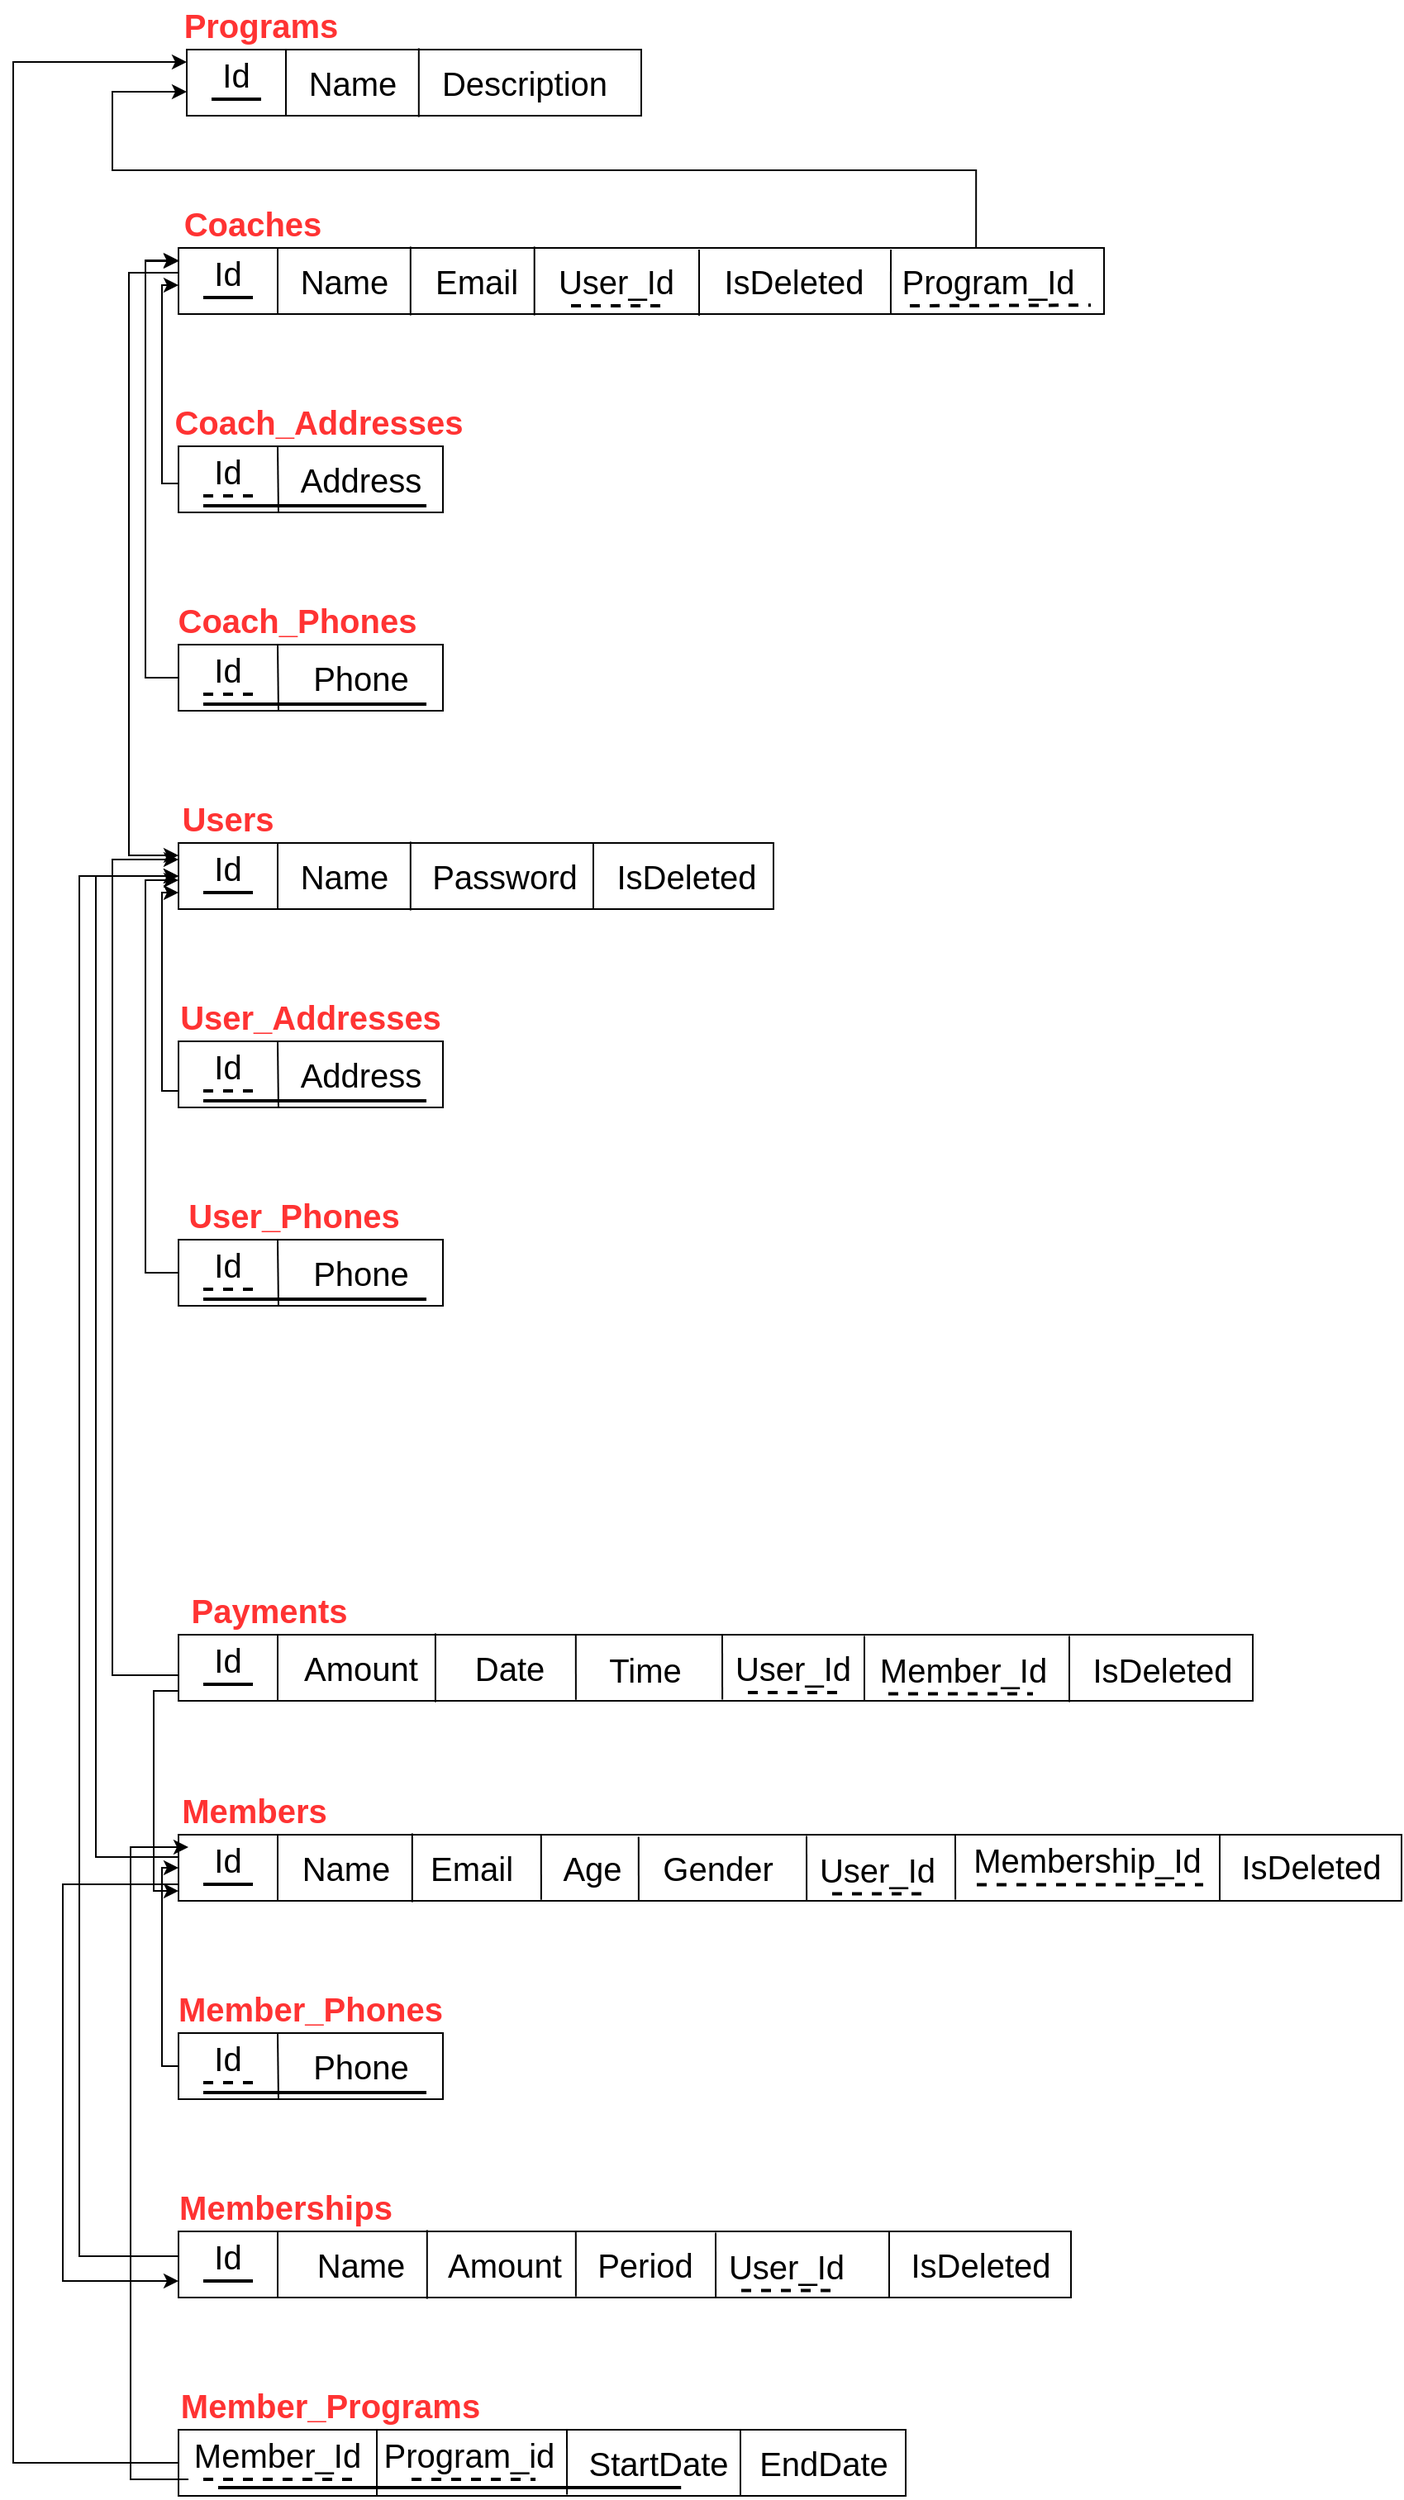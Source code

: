 <mxfile version="22.1.16" type="device">
  <diagram name="Page-1" id="lSBjROqu6L5SjsOyrCQn">
    <mxGraphModel dx="1488" dy="1706" grid="1" gridSize="10" guides="1" tooltips="1" connect="1" arrows="1" fold="1" page="1" pageScale="1" pageWidth="850" pageHeight="1100" math="0" shadow="0">
      <root>
        <mxCell id="0" />
        <mxCell id="1" parent="0" />
        <mxCell id="eeJpTPLFoyLCRNKp8jV9-1" value="" style="rounded=0;whiteSpace=wrap;html=1;" parent="1" vertex="1">
          <mxGeometry x="120" y="120" width="560" height="40" as="geometry" />
        </mxCell>
        <mxCell id="eeJpTPLFoyLCRNKp8jV9-2" value="&lt;font color=&quot;#ff3333&quot; style=&quot;font-size: 20px;&quot;&gt;&lt;b&gt;Coaches&lt;/b&gt;&lt;/font&gt;" style="text;html=1;strokeColor=none;fillColor=none;align=center;verticalAlign=middle;whiteSpace=wrap;rounded=0;" parent="1" vertex="1">
          <mxGeometry x="120" y="90" width="90" height="30" as="geometry" />
        </mxCell>
        <mxCell id="eeJpTPLFoyLCRNKp8jV9-8" value="" style="group" parent="1" vertex="1" connectable="0">
          <mxGeometry x="180" y="120" width="80" height="40" as="geometry" />
        </mxCell>
        <mxCell id="eeJpTPLFoyLCRNKp8jV9-6" value="&lt;font style=&quot;font-size: 20px;&quot;&gt;Name&lt;/font&gt;" style="text;html=1;align=center;verticalAlign=middle;resizable=0;points=[];autosize=1;strokeColor=none;fillColor=none;" parent="eeJpTPLFoyLCRNKp8jV9-8" vertex="1">
          <mxGeometry width="80" height="40" as="geometry" />
        </mxCell>
        <mxCell id="eeJpTPLFoyLCRNKp8jV9-7" value="" style="endArrow=none;html=1;rounded=0;entryX=1.005;entryY=-0.02;entryDx=0;entryDy=0;entryPerimeter=0;exitX=1.005;exitY=1.02;exitDx=0;exitDy=0;exitPerimeter=0;" parent="eeJpTPLFoyLCRNKp8jV9-8" source="eeJpTPLFoyLCRNKp8jV9-6" target="eeJpTPLFoyLCRNKp8jV9-6" edge="1">
          <mxGeometry width="50" height="50" relative="1" as="geometry">
            <mxPoint x="340" y="210" as="sourcePoint" />
            <mxPoint x="390" y="160" as="targetPoint" />
          </mxGeometry>
        </mxCell>
        <mxCell id="eeJpTPLFoyLCRNKp8jV9-9" value="" style="group" parent="1" vertex="1" connectable="0">
          <mxGeometry x="260" y="120" width="80" height="40" as="geometry" />
        </mxCell>
        <mxCell id="eeJpTPLFoyLCRNKp8jV9-10" value="&lt;font style=&quot;font-size: 20px;&quot;&gt;Email&lt;/font&gt;" style="text;html=1;align=center;verticalAlign=middle;resizable=0;points=[];autosize=1;strokeColor=none;fillColor=none;" parent="eeJpTPLFoyLCRNKp8jV9-9" vertex="1">
          <mxGeometry x="5" width="70" height="40" as="geometry" />
        </mxCell>
        <mxCell id="eeJpTPLFoyLCRNKp8jV9-11" value="" style="endArrow=none;html=1;rounded=0;entryX=1.005;entryY=-0.02;entryDx=0;entryDy=0;entryPerimeter=0;exitX=1.005;exitY=1.02;exitDx=0;exitDy=0;exitPerimeter=0;" parent="eeJpTPLFoyLCRNKp8jV9-9" source="eeJpTPLFoyLCRNKp8jV9-10" target="eeJpTPLFoyLCRNKp8jV9-10" edge="1">
          <mxGeometry width="50" height="50" relative="1" as="geometry">
            <mxPoint x="340" y="210" as="sourcePoint" />
            <mxPoint x="390" y="160" as="targetPoint" />
          </mxGeometry>
        </mxCell>
        <mxCell id="eeJpTPLFoyLCRNKp8jV9-12" value="" style="rounded=0;whiteSpace=wrap;html=1;" parent="1" vertex="1">
          <mxGeometry x="120" y="240" width="160" height="40" as="geometry" />
        </mxCell>
        <mxCell id="eeJpTPLFoyLCRNKp8jV9-13" value="&lt;font color=&quot;#ff3333&quot; style=&quot;font-size: 20px;&quot;&gt;&lt;b&gt;Coach_Addresses&lt;/b&gt;&lt;/font&gt;" style="text;html=1;strokeColor=none;fillColor=none;align=center;verticalAlign=middle;whiteSpace=wrap;rounded=0;" parent="1" vertex="1">
          <mxGeometry x="105" y="210" width="200" height="30" as="geometry" />
        </mxCell>
        <mxCell id="eeJpTPLFoyLCRNKp8jV9-14" value="&lt;font style=&quot;font-size: 20px;&quot;&gt;Id&lt;/font&gt;" style="text;html=1;strokeColor=none;fillColor=none;align=center;verticalAlign=middle;whiteSpace=wrap;rounded=0;" parent="1" vertex="1">
          <mxGeometry x="120" y="240" width="60" height="30" as="geometry" />
        </mxCell>
        <mxCell id="eeJpTPLFoyLCRNKp8jV9-16" value="" style="endArrow=none;html=1;rounded=0;entryX=1;entryY=0;entryDx=0;entryDy=0;exitX=0.378;exitY=1;exitDx=0;exitDy=0;exitPerimeter=0;" parent="1" source="eeJpTPLFoyLCRNKp8jV9-12" target="eeJpTPLFoyLCRNKp8jV9-14" edge="1">
          <mxGeometry width="50" height="50" relative="1" as="geometry">
            <mxPoint x="520" y="450" as="sourcePoint" />
            <mxPoint x="570" y="400" as="targetPoint" />
          </mxGeometry>
        </mxCell>
        <mxCell id="eeJpTPLFoyLCRNKp8jV9-18" value="&lt;font style=&quot;font-size: 20px;&quot;&gt;Address&lt;/font&gt;" style="text;html=1;align=center;verticalAlign=middle;resizable=0;points=[];autosize=1;strokeColor=none;fillColor=none;" parent="1" vertex="1">
          <mxGeometry x="180" y="240" width="100" height="40" as="geometry" />
        </mxCell>
        <mxCell id="eeJpTPLFoyLCRNKp8jV9-24" value="" style="endArrow=none;html=1;rounded=0;exitX=0.25;exitY=1;exitDx=0;exitDy=0;strokeWidth=2;" parent="1" edge="1">
          <mxGeometry width="50" height="50" relative="1" as="geometry">
            <mxPoint x="135" y="276" as="sourcePoint" />
            <mxPoint x="270" y="276" as="targetPoint" />
          </mxGeometry>
        </mxCell>
        <mxCell id="eeJpTPLFoyLCRNKp8jV9-26" value="" style="endArrow=none;html=1;rounded=0;dashed=1;exitX=0.25;exitY=1;exitDx=0;exitDy=0;strokeWidth=2;" parent="1" source="eeJpTPLFoyLCRNKp8jV9-14" edge="1">
          <mxGeometry width="50" height="50" relative="1" as="geometry">
            <mxPoint x="520" y="330" as="sourcePoint" />
            <mxPoint x="170" y="270" as="targetPoint" />
          </mxGeometry>
        </mxCell>
        <mxCell id="eeJpTPLFoyLCRNKp8jV9-28" value="" style="endArrow=classic;html=1;rounded=0;edgeStyle=orthogonalEdgeStyle;exitX=0;exitY=0.75;exitDx=0;exitDy=0;entryX=0;entryY=0.75;entryDx=0;entryDy=0;" parent="1" source="eeJpTPLFoyLCRNKp8jV9-14" target="eeJpTPLFoyLCRNKp8jV9-3" edge="1">
          <mxGeometry width="50" height="50" relative="1" as="geometry">
            <mxPoint x="520" y="330" as="sourcePoint" />
            <mxPoint x="100" y="140" as="targetPoint" />
            <Array as="points">
              <mxPoint x="110" y="263" />
              <mxPoint x="110" y="143" />
            </Array>
          </mxGeometry>
        </mxCell>
        <mxCell id="eeJpTPLFoyLCRNKp8jV9-29" value="" style="rounded=0;whiteSpace=wrap;html=1;" parent="1" vertex="1">
          <mxGeometry x="120" y="360" width="160" height="40" as="geometry" />
        </mxCell>
        <mxCell id="eeJpTPLFoyLCRNKp8jV9-30" value="&lt;font color=&quot;#ff3333&quot; style=&quot;font-size: 20px;&quot;&gt;&lt;b&gt;Coach_Phones&lt;/b&gt;&lt;/font&gt;" style="text;html=1;strokeColor=none;fillColor=none;align=center;verticalAlign=middle;whiteSpace=wrap;rounded=0;" parent="1" vertex="1">
          <mxGeometry x="92" y="330" width="200" height="30" as="geometry" />
        </mxCell>
        <mxCell id="eeJpTPLFoyLCRNKp8jV9-31" value="&lt;font style=&quot;font-size: 20px;&quot;&gt;Id&lt;/font&gt;" style="text;html=1;strokeColor=none;fillColor=none;align=center;verticalAlign=middle;whiteSpace=wrap;rounded=0;" parent="1" vertex="1">
          <mxGeometry x="120" y="360" width="60" height="30" as="geometry" />
        </mxCell>
        <mxCell id="eeJpTPLFoyLCRNKp8jV9-32" value="" style="endArrow=none;html=1;rounded=0;entryX=1;entryY=0;entryDx=0;entryDy=0;exitX=0.378;exitY=1;exitDx=0;exitDy=0;exitPerimeter=0;" parent="1" source="eeJpTPLFoyLCRNKp8jV9-29" target="eeJpTPLFoyLCRNKp8jV9-31" edge="1">
          <mxGeometry width="50" height="50" relative="1" as="geometry">
            <mxPoint x="520" y="570" as="sourcePoint" />
            <mxPoint x="570" y="520" as="targetPoint" />
          </mxGeometry>
        </mxCell>
        <mxCell id="eeJpTPLFoyLCRNKp8jV9-33" value="&lt;font style=&quot;font-size: 20px;&quot;&gt;Phone&lt;/font&gt;" style="text;html=1;align=center;verticalAlign=middle;resizable=0;points=[];autosize=1;strokeColor=none;fillColor=none;" parent="1" vertex="1">
          <mxGeometry x="190" y="360" width="80" height="40" as="geometry" />
        </mxCell>
        <mxCell id="eeJpTPLFoyLCRNKp8jV9-34" value="" style="endArrow=none;html=1;rounded=0;exitX=0.25;exitY=1;exitDx=0;exitDy=0;strokeWidth=2;" parent="1" edge="1">
          <mxGeometry width="50" height="50" relative="1" as="geometry">
            <mxPoint x="135" y="396" as="sourcePoint" />
            <mxPoint x="270" y="396" as="targetPoint" />
          </mxGeometry>
        </mxCell>
        <mxCell id="eeJpTPLFoyLCRNKp8jV9-35" value="" style="endArrow=none;html=1;rounded=0;dashed=1;exitX=0.25;exitY=1;exitDx=0;exitDy=0;strokeWidth=2;" parent="1" source="eeJpTPLFoyLCRNKp8jV9-31" edge="1">
          <mxGeometry width="50" height="50" relative="1" as="geometry">
            <mxPoint x="520" y="450" as="sourcePoint" />
            <mxPoint x="170" y="390" as="targetPoint" />
          </mxGeometry>
        </mxCell>
        <mxCell id="eeJpTPLFoyLCRNKp8jV9-36" value="" style="endArrow=classic;html=1;rounded=0;edgeStyle=orthogonalEdgeStyle;exitX=0;exitY=0.75;exitDx=0;exitDy=0;entryX=0;entryY=0.25;entryDx=0;entryDy=0;" parent="1" source="eeJpTPLFoyLCRNKp8jV9-31" target="eeJpTPLFoyLCRNKp8jV9-3" edge="1">
          <mxGeometry width="50" height="50" relative="1" as="geometry">
            <mxPoint x="83" y="380" as="sourcePoint" />
            <mxPoint x="100" y="120" as="targetPoint" />
            <Array as="points">
              <mxPoint x="120" y="380" />
              <mxPoint x="100" y="380" />
              <mxPoint x="100" y="128" />
            </Array>
          </mxGeometry>
        </mxCell>
        <mxCell id="eeJpTPLFoyLCRNKp8jV9-43" value="" style="group" parent="1" vertex="1" connectable="0">
          <mxGeometry x="120" y="120" width="60" height="40" as="geometry" />
        </mxCell>
        <mxCell id="eeJpTPLFoyLCRNKp8jV9-3" value="&lt;font style=&quot;font-size: 20px;&quot;&gt;Id&lt;/font&gt;" style="text;html=1;strokeColor=none;fillColor=none;align=center;verticalAlign=middle;whiteSpace=wrap;rounded=0;" parent="eeJpTPLFoyLCRNKp8jV9-43" vertex="1">
          <mxGeometry width="60" height="30" as="geometry" />
        </mxCell>
        <mxCell id="eeJpTPLFoyLCRNKp8jV9-5" value="" style="endArrow=none;html=1;rounded=0;entryX=1;entryY=0;entryDx=0;entryDy=0;" parent="eeJpTPLFoyLCRNKp8jV9-43" target="eeJpTPLFoyLCRNKp8jV9-3" edge="1">
          <mxGeometry width="50" height="50" relative="1" as="geometry">
            <mxPoint x="60" y="40" as="sourcePoint" />
            <mxPoint x="450" y="160" as="targetPoint" />
          </mxGeometry>
        </mxCell>
        <mxCell id="eeJpTPLFoyLCRNKp8jV9-4" value="" style="endArrow=none;html=1;rounded=0;exitX=0.25;exitY=1;exitDx=0;exitDy=0;entryX=0.75;entryY=1;entryDx=0;entryDy=0;strokeWidth=2;" parent="eeJpTPLFoyLCRNKp8jV9-43" source="eeJpTPLFoyLCRNKp8jV9-3" target="eeJpTPLFoyLCRNKp8jV9-3" edge="1">
          <mxGeometry width="50" height="50" relative="1" as="geometry">
            <mxPoint x="520" y="330" as="sourcePoint" />
            <mxPoint x="570" y="280" as="targetPoint" />
          </mxGeometry>
        </mxCell>
        <mxCell id="eeJpTPLFoyLCRNKp8jV9-44" value="" style="rounded=0;whiteSpace=wrap;html=1;" parent="1" vertex="1">
          <mxGeometry x="120" y="480" width="360" height="40" as="geometry" />
        </mxCell>
        <mxCell id="eeJpTPLFoyLCRNKp8jV9-45" value="&lt;font color=&quot;#ff3333&quot; style=&quot;font-size: 20px;&quot;&gt;&lt;b&gt;Users&lt;/b&gt;&lt;/font&gt;" style="text;html=1;strokeColor=none;fillColor=none;align=center;verticalAlign=middle;whiteSpace=wrap;rounded=0;" parent="1" vertex="1">
          <mxGeometry x="105" y="450" width="90" height="30" as="geometry" />
        </mxCell>
        <mxCell id="eeJpTPLFoyLCRNKp8jV9-46" value="" style="group" parent="1" vertex="1" connectable="0">
          <mxGeometry x="120" y="480" width="60" height="40" as="geometry" />
        </mxCell>
        <mxCell id="eeJpTPLFoyLCRNKp8jV9-47" value="&lt;font style=&quot;font-size: 20px;&quot;&gt;Id&lt;/font&gt;" style="text;html=1;strokeColor=none;fillColor=none;align=center;verticalAlign=middle;whiteSpace=wrap;rounded=0;" parent="eeJpTPLFoyLCRNKp8jV9-46" vertex="1">
          <mxGeometry width="60" height="30" as="geometry" />
        </mxCell>
        <mxCell id="eeJpTPLFoyLCRNKp8jV9-48" value="" style="endArrow=none;html=1;rounded=0;entryX=1;entryY=0;entryDx=0;entryDy=0;" parent="eeJpTPLFoyLCRNKp8jV9-46" target="eeJpTPLFoyLCRNKp8jV9-47" edge="1">
          <mxGeometry width="50" height="50" relative="1" as="geometry">
            <mxPoint x="60" y="40" as="sourcePoint" />
            <mxPoint x="450" y="160" as="targetPoint" />
          </mxGeometry>
        </mxCell>
        <mxCell id="eeJpTPLFoyLCRNKp8jV9-49" value="" style="endArrow=none;html=1;rounded=0;exitX=0.25;exitY=1;exitDx=0;exitDy=0;entryX=0.75;entryY=1;entryDx=0;entryDy=0;strokeWidth=2;" parent="eeJpTPLFoyLCRNKp8jV9-46" source="eeJpTPLFoyLCRNKp8jV9-47" target="eeJpTPLFoyLCRNKp8jV9-47" edge="1">
          <mxGeometry width="50" height="50" relative="1" as="geometry">
            <mxPoint x="520" y="330" as="sourcePoint" />
            <mxPoint x="570" y="280" as="targetPoint" />
          </mxGeometry>
        </mxCell>
        <mxCell id="eeJpTPLFoyLCRNKp8jV9-50" value="" style="group" parent="1" vertex="1" connectable="0">
          <mxGeometry x="180" y="480" width="80" height="40" as="geometry" />
        </mxCell>
        <mxCell id="eeJpTPLFoyLCRNKp8jV9-51" value="&lt;font style=&quot;font-size: 20px;&quot;&gt;Name&lt;/font&gt;" style="text;html=1;align=center;verticalAlign=middle;resizable=0;points=[];autosize=1;strokeColor=none;fillColor=none;" parent="eeJpTPLFoyLCRNKp8jV9-50" vertex="1">
          <mxGeometry width="80" height="40" as="geometry" />
        </mxCell>
        <mxCell id="eeJpTPLFoyLCRNKp8jV9-52" value="" style="endArrow=none;html=1;rounded=0;entryX=1.005;entryY=-0.02;entryDx=0;entryDy=0;entryPerimeter=0;exitX=1.005;exitY=1.02;exitDx=0;exitDy=0;exitPerimeter=0;" parent="eeJpTPLFoyLCRNKp8jV9-50" source="eeJpTPLFoyLCRNKp8jV9-51" target="eeJpTPLFoyLCRNKp8jV9-51" edge="1">
          <mxGeometry width="50" height="50" relative="1" as="geometry">
            <mxPoint x="340" y="210" as="sourcePoint" />
            <mxPoint x="390" y="160" as="targetPoint" />
          </mxGeometry>
        </mxCell>
        <mxCell id="eeJpTPLFoyLCRNKp8jV9-53" value="&lt;font style=&quot;font-size: 20px;&quot;&gt;Password&lt;/font&gt;" style="text;html=1;align=center;verticalAlign=middle;resizable=0;points=[];autosize=1;strokeColor=none;fillColor=none;" parent="1" vertex="1">
          <mxGeometry x="262" y="480" width="110" height="40" as="geometry" />
        </mxCell>
        <mxCell id="eeJpTPLFoyLCRNKp8jV9-56" value="" style="rounded=0;whiteSpace=wrap;html=1;" parent="1" vertex="1">
          <mxGeometry x="120" y="600" width="160" height="40" as="geometry" />
        </mxCell>
        <mxCell id="eeJpTPLFoyLCRNKp8jV9-57" value="&lt;font color=&quot;#ff3333&quot; style=&quot;font-size: 20px;&quot;&gt;&lt;b&gt;User_Addresses&lt;/b&gt;&lt;/font&gt;" style="text;html=1;strokeColor=none;fillColor=none;align=center;verticalAlign=middle;whiteSpace=wrap;rounded=0;" parent="1" vertex="1">
          <mxGeometry x="100" y="570" width="200" height="30" as="geometry" />
        </mxCell>
        <mxCell id="eeJpTPLFoyLCRNKp8jV9-59" value="" style="endArrow=none;html=1;rounded=0;entryX=1;entryY=0;entryDx=0;entryDy=0;exitX=0.378;exitY=1;exitDx=0;exitDy=0;exitPerimeter=0;" parent="1" source="eeJpTPLFoyLCRNKp8jV9-56" target="eeJpTPLFoyLCRNKp8jV9-58" edge="1">
          <mxGeometry width="50" height="50" relative="1" as="geometry">
            <mxPoint x="520" y="810" as="sourcePoint" />
            <mxPoint x="570" y="760" as="targetPoint" />
          </mxGeometry>
        </mxCell>
        <mxCell id="eeJpTPLFoyLCRNKp8jV9-60" value="&lt;font style=&quot;font-size: 20px;&quot;&gt;Address&lt;/font&gt;" style="text;html=1;align=center;verticalAlign=middle;resizable=0;points=[];autosize=1;strokeColor=none;fillColor=none;" parent="1" vertex="1">
          <mxGeometry x="180" y="600" width="100" height="40" as="geometry" />
        </mxCell>
        <mxCell id="eeJpTPLFoyLCRNKp8jV9-61" value="" style="endArrow=none;html=1;rounded=0;exitX=0.25;exitY=1;exitDx=0;exitDy=0;strokeWidth=2;" parent="1" edge="1">
          <mxGeometry width="50" height="50" relative="1" as="geometry">
            <mxPoint x="135" y="636" as="sourcePoint" />
            <mxPoint x="270" y="636" as="targetPoint" />
          </mxGeometry>
        </mxCell>
        <mxCell id="eeJpTPLFoyLCRNKp8jV9-63" value="" style="rounded=0;whiteSpace=wrap;html=1;" parent="1" vertex="1">
          <mxGeometry x="120" y="720" width="160" height="40" as="geometry" />
        </mxCell>
        <mxCell id="eeJpTPLFoyLCRNKp8jV9-64" value="&lt;font style=&quot;font-size: 20px;&quot;&gt;Id&lt;/font&gt;" style="text;html=1;strokeColor=none;fillColor=none;align=center;verticalAlign=middle;whiteSpace=wrap;rounded=0;" parent="1" vertex="1">
          <mxGeometry x="120" y="720" width="60" height="30" as="geometry" />
        </mxCell>
        <mxCell id="eeJpTPLFoyLCRNKp8jV9-65" value="" style="endArrow=none;html=1;rounded=0;entryX=1;entryY=0;entryDx=0;entryDy=0;exitX=0.378;exitY=1;exitDx=0;exitDy=0;exitPerimeter=0;" parent="1" source="eeJpTPLFoyLCRNKp8jV9-63" target="eeJpTPLFoyLCRNKp8jV9-64" edge="1">
          <mxGeometry width="50" height="50" relative="1" as="geometry">
            <mxPoint x="520" y="930" as="sourcePoint" />
            <mxPoint x="570" y="880" as="targetPoint" />
          </mxGeometry>
        </mxCell>
        <mxCell id="eeJpTPLFoyLCRNKp8jV9-66" value="&lt;font style=&quot;font-size: 20px;&quot;&gt;Phone&lt;/font&gt;" style="text;html=1;align=center;verticalAlign=middle;resizable=0;points=[];autosize=1;strokeColor=none;fillColor=none;" parent="1" vertex="1">
          <mxGeometry x="190" y="720" width="80" height="40" as="geometry" />
        </mxCell>
        <mxCell id="eeJpTPLFoyLCRNKp8jV9-67" value="" style="endArrow=none;html=1;rounded=0;exitX=0.25;exitY=1;exitDx=0;exitDy=0;strokeWidth=2;" parent="1" edge="1">
          <mxGeometry width="50" height="50" relative="1" as="geometry">
            <mxPoint x="135" y="756" as="sourcePoint" />
            <mxPoint x="270" y="756" as="targetPoint" />
          </mxGeometry>
        </mxCell>
        <mxCell id="eeJpTPLFoyLCRNKp8jV9-68" value="" style="endArrow=none;html=1;rounded=0;dashed=1;exitX=0.25;exitY=1;exitDx=0;exitDy=0;strokeWidth=2;" parent="1" source="eeJpTPLFoyLCRNKp8jV9-64" edge="1">
          <mxGeometry width="50" height="50" relative="1" as="geometry">
            <mxPoint x="520" y="810" as="sourcePoint" />
            <mxPoint x="170" y="750" as="targetPoint" />
          </mxGeometry>
        </mxCell>
        <mxCell id="eeJpTPLFoyLCRNKp8jV9-69" value="&lt;font color=&quot;#ff3333&quot; style=&quot;font-size: 20px;&quot;&gt;&lt;b&gt;User_Phones&lt;/b&gt;&lt;/font&gt;" style="text;html=1;strokeColor=none;fillColor=none;align=center;verticalAlign=middle;whiteSpace=wrap;rounded=0;" parent="1" vertex="1">
          <mxGeometry x="90" y="690" width="200" height="30" as="geometry" />
        </mxCell>
        <mxCell id="eeJpTPLFoyLCRNKp8jV9-70" value="" style="endArrow=classic;html=1;rounded=0;edgeStyle=orthogonalEdgeStyle;exitX=0;exitY=0.75;exitDx=0;exitDy=0;entryX=0;entryY=0.75;entryDx=0;entryDy=0;" parent="1" edge="1">
          <mxGeometry width="50" height="50" relative="1" as="geometry">
            <mxPoint x="120" y="630" as="sourcePoint" />
            <mxPoint x="120" y="510" as="targetPoint" />
            <Array as="points">
              <mxPoint x="110" y="630" />
              <mxPoint x="110" y="510" />
            </Array>
          </mxGeometry>
        </mxCell>
        <mxCell id="eeJpTPLFoyLCRNKp8jV9-71" value="" style="endArrow=classic;html=1;rounded=0;edgeStyle=orthogonalEdgeStyle;exitX=0;exitY=0.75;exitDx=0;exitDy=0;entryX=0;entryY=0.75;entryDx=0;entryDy=0;" parent="1" target="eeJpTPLFoyLCRNKp8jV9-47" edge="1">
          <mxGeometry width="50" height="50" relative="1" as="geometry">
            <mxPoint x="120" y="740" as="sourcePoint" />
            <mxPoint x="80" y="500" as="targetPoint" />
            <Array as="points">
              <mxPoint x="100" y="740" />
              <mxPoint x="100" y="503" />
            </Array>
          </mxGeometry>
        </mxCell>
        <mxCell id="eeJpTPLFoyLCRNKp8jV9-82" value="&lt;font color=&quot;#ff3333&quot; style=&quot;font-size: 20px;&quot;&gt;&lt;b&gt;Payments&lt;/b&gt;&lt;/font&gt;" style="text;html=1;strokeColor=none;fillColor=none;align=center;verticalAlign=middle;whiteSpace=wrap;rounded=0;" parent="1" vertex="1">
          <mxGeometry x="120" y="929" width="110" height="30" as="geometry" />
        </mxCell>
        <mxCell id="eeJpTPLFoyLCRNKp8jV9-83" value="" style="rounded=0;whiteSpace=wrap;html=1;" parent="1" vertex="1">
          <mxGeometry x="120" y="959" width="650" height="40" as="geometry" />
        </mxCell>
        <mxCell id="eeJpTPLFoyLCRNKp8jV9-84" value="" style="group" parent="1" vertex="1" connectable="0">
          <mxGeometry x="120" y="959" width="60" height="40" as="geometry" />
        </mxCell>
        <mxCell id="eeJpTPLFoyLCRNKp8jV9-85" value="&lt;font style=&quot;font-size: 20px;&quot;&gt;Id&lt;/font&gt;" style="text;html=1;strokeColor=none;fillColor=none;align=center;verticalAlign=middle;whiteSpace=wrap;rounded=0;" parent="eeJpTPLFoyLCRNKp8jV9-84" vertex="1">
          <mxGeometry width="60" height="30" as="geometry" />
        </mxCell>
        <mxCell id="eeJpTPLFoyLCRNKp8jV9-86" value="" style="endArrow=none;html=1;rounded=0;entryX=1;entryY=0;entryDx=0;entryDy=0;" parent="eeJpTPLFoyLCRNKp8jV9-84" target="eeJpTPLFoyLCRNKp8jV9-85" edge="1">
          <mxGeometry width="50" height="50" relative="1" as="geometry">
            <mxPoint x="60" y="40" as="sourcePoint" />
            <mxPoint x="450" y="160" as="targetPoint" />
          </mxGeometry>
        </mxCell>
        <mxCell id="eeJpTPLFoyLCRNKp8jV9-87" value="" style="endArrow=none;html=1;rounded=0;exitX=0.25;exitY=1;exitDx=0;exitDy=0;entryX=0.75;entryY=1;entryDx=0;entryDy=0;strokeWidth=2;" parent="eeJpTPLFoyLCRNKp8jV9-84" source="eeJpTPLFoyLCRNKp8jV9-85" target="eeJpTPLFoyLCRNKp8jV9-85" edge="1">
          <mxGeometry width="50" height="50" relative="1" as="geometry">
            <mxPoint x="520" y="330" as="sourcePoint" />
            <mxPoint x="570" y="280" as="targetPoint" />
          </mxGeometry>
        </mxCell>
        <mxCell id="eeJpTPLFoyLCRNKp8jV9-88" value="" style="group" parent="1" vertex="1" connectable="0">
          <mxGeometry x="190" y="959" width="85" height="40" as="geometry" />
        </mxCell>
        <mxCell id="eeJpTPLFoyLCRNKp8jV9-89" value="&lt;font style=&quot;font-size: 20px;&quot;&gt;Amount&lt;/font&gt;" style="text;html=1;align=center;verticalAlign=middle;resizable=0;points=[];autosize=1;strokeColor=none;fillColor=none;" parent="eeJpTPLFoyLCRNKp8jV9-88" vertex="1">
          <mxGeometry x="-5" width="90" height="40" as="geometry" />
        </mxCell>
        <mxCell id="eeJpTPLFoyLCRNKp8jV9-90" value="" style="endArrow=none;html=1;rounded=0;entryX=1.005;entryY=-0.02;entryDx=0;entryDy=0;entryPerimeter=0;exitX=1.005;exitY=1.02;exitDx=0;exitDy=0;exitPerimeter=0;" parent="eeJpTPLFoyLCRNKp8jV9-88" source="eeJpTPLFoyLCRNKp8jV9-89" target="eeJpTPLFoyLCRNKp8jV9-89" edge="1">
          <mxGeometry width="50" height="50" relative="1" as="geometry">
            <mxPoint x="340" y="210" as="sourcePoint" />
            <mxPoint x="390" y="160" as="targetPoint" />
          </mxGeometry>
        </mxCell>
        <mxCell id="eeJpTPLFoyLCRNKp8jV9-91" value="&lt;span style=&quot;font-size: 20px;&quot;&gt;Date&lt;/span&gt;" style="text;html=1;align=center;verticalAlign=middle;resizable=0;points=[];autosize=1;strokeColor=none;fillColor=none;" parent="1" vertex="1">
          <mxGeometry x="285" y="959" width="70" height="40" as="geometry" />
        </mxCell>
        <mxCell id="eeJpTPLFoyLCRNKp8jV9-92" value="&lt;span style=&quot;font-size: 20px;&quot;&gt;Time&lt;/span&gt;" style="text;html=1;align=center;verticalAlign=middle;resizable=0;points=[];autosize=1;strokeColor=none;fillColor=none;" parent="1" vertex="1">
          <mxGeometry x="367" y="959.8" width="70" height="40" as="geometry" />
        </mxCell>
        <mxCell id="eeJpTPLFoyLCRNKp8jV9-93" value="" style="endArrow=none;html=1;rounded=0;exitX=0.687;exitY=1.01;exitDx=0;exitDy=0;exitPerimeter=0;entryX=1.077;entryY=0.03;entryDx=0;entryDy=0;entryPerimeter=0;" parent="1" edge="1">
          <mxGeometry width="50" height="50" relative="1" as="geometry">
            <mxPoint x="360.45" y="998.4" as="sourcePoint" />
            <mxPoint x="360.39" y="959.2" as="targetPoint" />
          </mxGeometry>
        </mxCell>
        <mxCell id="eeJpTPLFoyLCRNKp8jV9-94" value="&lt;font color=&quot;#ff3333&quot; style=&quot;font-size: 20px;&quot;&gt;&lt;b&gt;Members&lt;/b&gt;&lt;/font&gt;" style="text;html=1;strokeColor=none;fillColor=none;align=center;verticalAlign=middle;whiteSpace=wrap;rounded=0;" parent="1" vertex="1">
          <mxGeometry x="111" y="1050" width="110" height="30" as="geometry" />
        </mxCell>
        <mxCell id="eeJpTPLFoyLCRNKp8jV9-95" value="" style="rounded=0;whiteSpace=wrap;html=1;" parent="1" vertex="1">
          <mxGeometry x="120" y="1080" width="740" height="40" as="geometry" />
        </mxCell>
        <mxCell id="eeJpTPLFoyLCRNKp8jV9-96" value="" style="group" parent="1" vertex="1" connectable="0">
          <mxGeometry x="120" y="1080" width="60" height="40" as="geometry" />
        </mxCell>
        <mxCell id="eeJpTPLFoyLCRNKp8jV9-97" value="&lt;font style=&quot;font-size: 20px;&quot;&gt;Id&lt;/font&gt;" style="text;html=1;strokeColor=none;fillColor=none;align=center;verticalAlign=middle;whiteSpace=wrap;rounded=0;" parent="eeJpTPLFoyLCRNKp8jV9-96" vertex="1">
          <mxGeometry width="60" height="30" as="geometry" />
        </mxCell>
        <mxCell id="eeJpTPLFoyLCRNKp8jV9-98" value="" style="endArrow=none;html=1;rounded=0;entryX=1;entryY=0;entryDx=0;entryDy=0;" parent="eeJpTPLFoyLCRNKp8jV9-96" target="eeJpTPLFoyLCRNKp8jV9-97" edge="1">
          <mxGeometry width="50" height="50" relative="1" as="geometry">
            <mxPoint x="60" y="40" as="sourcePoint" />
            <mxPoint x="450" y="160" as="targetPoint" />
          </mxGeometry>
        </mxCell>
        <mxCell id="eeJpTPLFoyLCRNKp8jV9-99" value="" style="endArrow=none;html=1;rounded=0;exitX=0.25;exitY=1;exitDx=0;exitDy=0;entryX=0.75;entryY=1;entryDx=0;entryDy=0;strokeWidth=2;" parent="eeJpTPLFoyLCRNKp8jV9-96" source="eeJpTPLFoyLCRNKp8jV9-97" target="eeJpTPLFoyLCRNKp8jV9-97" edge="1">
          <mxGeometry width="50" height="50" relative="1" as="geometry">
            <mxPoint x="520" y="330" as="sourcePoint" />
            <mxPoint x="570" y="280" as="targetPoint" />
          </mxGeometry>
        </mxCell>
        <mxCell id="eeJpTPLFoyLCRNKp8jV9-100" value="" style="group" parent="1" vertex="1" connectable="0">
          <mxGeometry x="181" y="1080" width="85" height="40" as="geometry" />
        </mxCell>
        <mxCell id="eeJpTPLFoyLCRNKp8jV9-101" value="&lt;font style=&quot;font-size: 20px;&quot;&gt;Name&lt;/font&gt;" style="text;html=1;align=center;verticalAlign=middle;resizable=0;points=[];autosize=1;strokeColor=none;fillColor=none;" parent="eeJpTPLFoyLCRNKp8jV9-100" vertex="1">
          <mxGeometry width="80" height="40" as="geometry" />
        </mxCell>
        <mxCell id="eeJpTPLFoyLCRNKp8jV9-102" value="" style="endArrow=none;html=1;rounded=0;entryX=1.005;entryY=-0.02;entryDx=0;entryDy=0;entryPerimeter=0;exitX=1.005;exitY=1.02;exitDx=0;exitDy=0;exitPerimeter=0;" parent="eeJpTPLFoyLCRNKp8jV9-100" source="eeJpTPLFoyLCRNKp8jV9-101" target="eeJpTPLFoyLCRNKp8jV9-101" edge="1">
          <mxGeometry width="50" height="50" relative="1" as="geometry">
            <mxPoint x="340" y="210" as="sourcePoint" />
            <mxPoint x="390" y="160" as="targetPoint" />
          </mxGeometry>
        </mxCell>
        <mxCell id="eeJpTPLFoyLCRNKp8jV9-103" value="&lt;span style=&quot;font-size: 20px;&quot;&gt;Email&lt;/span&gt;" style="text;html=1;align=center;verticalAlign=middle;resizable=0;points=[];autosize=1;strokeColor=none;fillColor=none;" parent="1" vertex="1">
          <mxGeometry x="262" y="1080" width="70" height="40" as="geometry" />
        </mxCell>
        <mxCell id="eeJpTPLFoyLCRNKp8jV9-104" value="&lt;span style=&quot;font-size: 20px;&quot;&gt;Age&lt;/span&gt;" style="text;html=1;align=center;verticalAlign=middle;resizable=0;points=[];autosize=1;strokeColor=none;fillColor=none;" parent="1" vertex="1">
          <mxGeometry x="340" y="1080" width="60" height="40" as="geometry" />
        </mxCell>
        <mxCell id="eeJpTPLFoyLCRNKp8jV9-105" value="" style="endArrow=none;html=1;rounded=0;exitX=0.687;exitY=1.01;exitDx=0;exitDy=0;exitPerimeter=0;entryX=1.077;entryY=0.03;entryDx=0;entryDy=0;entryPerimeter=0;" parent="1" edge="1">
          <mxGeometry width="50" height="50" relative="1" as="geometry">
            <mxPoint x="339.45" y="1119.4" as="sourcePoint" />
            <mxPoint x="339.39" y="1080.2" as="targetPoint" />
          </mxGeometry>
        </mxCell>
        <mxCell id="eeJpTPLFoyLCRNKp8jV9-106" value="" style="endArrow=none;html=1;rounded=0;exitX=0.687;exitY=1.01;exitDx=0;exitDy=0;exitPerimeter=0;entryX=1.077;entryY=0.03;entryDx=0;entryDy=0;entryPerimeter=0;" parent="1" edge="1">
          <mxGeometry width="50" height="50" relative="1" as="geometry">
            <mxPoint x="398.45" y="1120.4" as="sourcePoint" />
            <mxPoint x="398.39" y="1081.2" as="targetPoint" />
          </mxGeometry>
        </mxCell>
        <mxCell id="eeJpTPLFoyLCRNKp8jV9-107" value="&lt;span style=&quot;font-size: 20px;&quot;&gt;Gender&lt;/span&gt;" style="text;html=1;align=center;verticalAlign=middle;resizable=0;points=[];autosize=1;strokeColor=none;fillColor=none;" parent="1" vertex="1">
          <mxGeometry x="401" y="1080" width="90" height="40" as="geometry" />
        </mxCell>
        <mxCell id="eeJpTPLFoyLCRNKp8jV9-112" value="" style="rounded=0;whiteSpace=wrap;html=1;" parent="1" vertex="1">
          <mxGeometry x="120" y="1200" width="160" height="40" as="geometry" />
        </mxCell>
        <mxCell id="eeJpTPLFoyLCRNKp8jV9-113" value="&lt;font style=&quot;font-size: 20px;&quot;&gt;Id&lt;/font&gt;" style="text;html=1;strokeColor=none;fillColor=none;align=center;verticalAlign=middle;whiteSpace=wrap;rounded=0;" parent="1" vertex="1">
          <mxGeometry x="120" y="1200" width="60" height="30" as="geometry" />
        </mxCell>
        <mxCell id="eeJpTPLFoyLCRNKp8jV9-114" value="" style="endArrow=none;html=1;rounded=0;entryX=1;entryY=0;entryDx=0;entryDy=0;exitX=0.378;exitY=1;exitDx=0;exitDy=0;exitPerimeter=0;" parent="1" source="eeJpTPLFoyLCRNKp8jV9-112" target="eeJpTPLFoyLCRNKp8jV9-113" edge="1">
          <mxGeometry width="50" height="50" relative="1" as="geometry">
            <mxPoint x="520" y="1410" as="sourcePoint" />
            <mxPoint x="570" y="1360" as="targetPoint" />
          </mxGeometry>
        </mxCell>
        <mxCell id="eeJpTPLFoyLCRNKp8jV9-115" value="&lt;font style=&quot;font-size: 20px;&quot;&gt;Phone&lt;/font&gt;" style="text;html=1;align=center;verticalAlign=middle;resizable=0;points=[];autosize=1;strokeColor=none;fillColor=none;" parent="1" vertex="1">
          <mxGeometry x="190" y="1200" width="80" height="40" as="geometry" />
        </mxCell>
        <mxCell id="eeJpTPLFoyLCRNKp8jV9-116" value="" style="endArrow=none;html=1;rounded=0;exitX=0.25;exitY=1;exitDx=0;exitDy=0;strokeWidth=2;" parent="1" edge="1">
          <mxGeometry width="50" height="50" relative="1" as="geometry">
            <mxPoint x="135" y="1236" as="sourcePoint" />
            <mxPoint x="270" y="1236" as="targetPoint" />
          </mxGeometry>
        </mxCell>
        <mxCell id="eeJpTPLFoyLCRNKp8jV9-117" value="" style="endArrow=none;html=1;rounded=0;dashed=1;exitX=0.25;exitY=1;exitDx=0;exitDy=0;strokeWidth=2;" parent="1" source="eeJpTPLFoyLCRNKp8jV9-113" edge="1">
          <mxGeometry width="50" height="50" relative="1" as="geometry">
            <mxPoint x="520" y="1290" as="sourcePoint" />
            <mxPoint x="170" y="1230" as="targetPoint" />
          </mxGeometry>
        </mxCell>
        <mxCell id="eeJpTPLFoyLCRNKp8jV9-118" value="&lt;font color=&quot;#ff3333&quot; style=&quot;font-size: 20px;&quot;&gt;&lt;b&gt;Member_Phones&lt;/b&gt;&lt;/font&gt;" style="text;html=1;strokeColor=none;fillColor=none;align=center;verticalAlign=middle;whiteSpace=wrap;rounded=0;" parent="1" vertex="1">
          <mxGeometry x="145" y="1170" width="110" height="30" as="geometry" />
        </mxCell>
        <mxCell id="eeJpTPLFoyLCRNKp8jV9-119" value="" style="endArrow=classic;html=1;rounded=0;edgeStyle=orthogonalEdgeStyle;exitX=0;exitY=0.75;exitDx=0;exitDy=0;entryX=0;entryY=0.75;entryDx=0;entryDy=0;" parent="1" edge="1">
          <mxGeometry width="50" height="50" relative="1" as="geometry">
            <mxPoint x="120" y="1220" as="sourcePoint" />
            <mxPoint x="120" y="1100" as="targetPoint" />
            <Array as="points">
              <mxPoint x="110" y="1220" />
              <mxPoint x="110" y="1100" />
            </Array>
          </mxGeometry>
        </mxCell>
        <mxCell id="eeJpTPLFoyLCRNKp8jV9-120" value="&lt;font color=&quot;#ff3333&quot; style=&quot;font-size: 20px;&quot;&gt;&lt;b&gt;Memberships&lt;/b&gt;&lt;/font&gt;" style="text;html=1;strokeColor=none;fillColor=none;align=center;verticalAlign=middle;whiteSpace=wrap;rounded=0;" parent="1" vertex="1">
          <mxGeometry x="130" y="1290" width="110" height="30" as="geometry" />
        </mxCell>
        <mxCell id="eeJpTPLFoyLCRNKp8jV9-121" value="" style="rounded=0;whiteSpace=wrap;html=1;" parent="1" vertex="1">
          <mxGeometry x="120" y="1320" width="540" height="40" as="geometry" />
        </mxCell>
        <mxCell id="eeJpTPLFoyLCRNKp8jV9-122" value="" style="group" parent="1" vertex="1" connectable="0">
          <mxGeometry x="120" y="1320" width="60" height="40" as="geometry" />
        </mxCell>
        <mxCell id="eeJpTPLFoyLCRNKp8jV9-123" value="&lt;font style=&quot;font-size: 20px;&quot;&gt;Id&lt;/font&gt;" style="text;html=1;strokeColor=none;fillColor=none;align=center;verticalAlign=middle;whiteSpace=wrap;rounded=0;" parent="eeJpTPLFoyLCRNKp8jV9-122" vertex="1">
          <mxGeometry width="60" height="30" as="geometry" />
        </mxCell>
        <mxCell id="eeJpTPLFoyLCRNKp8jV9-124" value="" style="endArrow=none;html=1;rounded=0;entryX=1;entryY=0;entryDx=0;entryDy=0;" parent="eeJpTPLFoyLCRNKp8jV9-122" target="eeJpTPLFoyLCRNKp8jV9-123" edge="1">
          <mxGeometry width="50" height="50" relative="1" as="geometry">
            <mxPoint x="60" y="40" as="sourcePoint" />
            <mxPoint x="450" y="160" as="targetPoint" />
          </mxGeometry>
        </mxCell>
        <mxCell id="eeJpTPLFoyLCRNKp8jV9-125" value="" style="endArrow=none;html=1;rounded=0;exitX=0.25;exitY=1;exitDx=0;exitDy=0;entryX=0.75;entryY=1;entryDx=0;entryDy=0;strokeWidth=2;" parent="eeJpTPLFoyLCRNKp8jV9-122" source="eeJpTPLFoyLCRNKp8jV9-123" target="eeJpTPLFoyLCRNKp8jV9-123" edge="1">
          <mxGeometry width="50" height="50" relative="1" as="geometry">
            <mxPoint x="520" y="330" as="sourcePoint" />
            <mxPoint x="570" y="280" as="targetPoint" />
          </mxGeometry>
        </mxCell>
        <mxCell id="eeJpTPLFoyLCRNKp8jV9-126" value="" style="group" parent="1" vertex="1" connectable="0">
          <mxGeometry x="190" y="1320" width="85" height="40" as="geometry" />
        </mxCell>
        <mxCell id="eeJpTPLFoyLCRNKp8jV9-127" value="&lt;font style=&quot;font-size: 20px;&quot;&gt;Name&lt;/font&gt;" style="text;html=1;align=center;verticalAlign=middle;resizable=0;points=[];autosize=1;strokeColor=none;fillColor=none;" parent="eeJpTPLFoyLCRNKp8jV9-126" vertex="1">
          <mxGeometry width="80" height="40" as="geometry" />
        </mxCell>
        <mxCell id="eeJpTPLFoyLCRNKp8jV9-128" value="" style="endArrow=none;html=1;rounded=0;entryX=1.005;entryY=-0.02;entryDx=0;entryDy=0;entryPerimeter=0;exitX=1.005;exitY=1.02;exitDx=0;exitDy=0;exitPerimeter=0;" parent="eeJpTPLFoyLCRNKp8jV9-126" source="eeJpTPLFoyLCRNKp8jV9-127" target="eeJpTPLFoyLCRNKp8jV9-127" edge="1">
          <mxGeometry width="50" height="50" relative="1" as="geometry">
            <mxPoint x="340" y="210" as="sourcePoint" />
            <mxPoint x="390" y="160" as="targetPoint" />
          </mxGeometry>
        </mxCell>
        <mxCell id="eeJpTPLFoyLCRNKp8jV9-129" value="&lt;span style=&quot;font-size: 20px;&quot;&gt;Amount&lt;/span&gt;" style="text;html=1;align=center;verticalAlign=middle;resizable=0;points=[];autosize=1;strokeColor=none;fillColor=none;" parent="1" vertex="1">
          <mxGeometry x="272" y="1320" width="90" height="40" as="geometry" />
        </mxCell>
        <mxCell id="eeJpTPLFoyLCRNKp8jV9-130" value="&lt;span style=&quot;font-size: 20px;&quot;&gt;Period&lt;/span&gt;" style="text;html=1;align=center;verticalAlign=middle;resizable=0;points=[];autosize=1;strokeColor=none;fillColor=none;" parent="1" vertex="1">
          <mxGeometry x="362" y="1320" width="80" height="40" as="geometry" />
        </mxCell>
        <mxCell id="eeJpTPLFoyLCRNKp8jV9-131" value="" style="endArrow=none;html=1;rounded=0;exitX=0.687;exitY=1.01;exitDx=0;exitDy=0;exitPerimeter=0;entryX=1.077;entryY=0.03;entryDx=0;entryDy=0;entryPerimeter=0;" parent="1" edge="1">
          <mxGeometry width="50" height="50" relative="1" as="geometry">
            <mxPoint x="360.45" y="1359.4" as="sourcePoint" />
            <mxPoint x="360.39" y="1320.2" as="targetPoint" />
          </mxGeometry>
        </mxCell>
        <mxCell id="4YxnSJMb0JChCWjWq8wu-3" value="" style="group" parent="1" vertex="1" connectable="0">
          <mxGeometry x="120" y="600" width="60" height="30" as="geometry" />
        </mxCell>
        <mxCell id="eeJpTPLFoyLCRNKp8jV9-58" value="&lt;font style=&quot;font-size: 20px;&quot;&gt;Id&lt;/font&gt;" style="text;html=1;strokeColor=none;fillColor=none;align=center;verticalAlign=middle;whiteSpace=wrap;rounded=0;" parent="4YxnSJMb0JChCWjWq8wu-3" vertex="1">
          <mxGeometry width="60" height="30" as="geometry" />
        </mxCell>
        <mxCell id="eeJpTPLFoyLCRNKp8jV9-62" value="" style="endArrow=none;html=1;rounded=0;dashed=1;exitX=0.25;exitY=1;exitDx=0;exitDy=0;strokeWidth=2;" parent="4YxnSJMb0JChCWjWq8wu-3" source="eeJpTPLFoyLCRNKp8jV9-58" edge="1">
          <mxGeometry width="50" height="50" relative="1" as="geometry">
            <mxPoint x="400" y="90" as="sourcePoint" />
            <mxPoint x="50" y="30" as="targetPoint" />
          </mxGeometry>
        </mxCell>
        <mxCell id="4YxnSJMb0JChCWjWq8wu-12" value="" style="group" parent="1" vertex="1" connectable="0">
          <mxGeometry x="355" y="125" width="60" height="30" as="geometry" />
        </mxCell>
        <mxCell id="4YxnSJMb0JChCWjWq8wu-10" value="&lt;font style=&quot;font-size: 20px;&quot;&gt;User_Id&lt;/font&gt;" style="text;html=1;strokeColor=none;fillColor=none;align=center;verticalAlign=middle;whiteSpace=wrap;rounded=0;" parent="4YxnSJMb0JChCWjWq8wu-12" vertex="1">
          <mxGeometry width="60" height="30" as="geometry" />
        </mxCell>
        <mxCell id="4YxnSJMb0JChCWjWq8wu-11" value="" style="endArrow=none;html=1;rounded=0;dashed=1;exitX=0.25;exitY=1;exitDx=0;exitDy=0;strokeWidth=2;" parent="4YxnSJMb0JChCWjWq8wu-12" edge="1">
          <mxGeometry width="50" height="50" relative="1" as="geometry">
            <mxPoint x="2.5" y="30" as="sourcePoint" />
            <mxPoint x="57.5" y="30" as="targetPoint" />
          </mxGeometry>
        </mxCell>
        <mxCell id="4YxnSJMb0JChCWjWq8wu-14" value="" style="endArrow=classic;html=1;rounded=0;edgeStyle=orthogonalEdgeStyle;exitX=0;exitY=0.5;exitDx=0;exitDy=0;entryX=0;entryY=0.25;entryDx=0;entryDy=0;" parent="1" source="eeJpTPLFoyLCRNKp8jV9-3" target="eeJpTPLFoyLCRNKp8jV9-47" edge="1">
          <mxGeometry width="50" height="50" relative="1" as="geometry">
            <mxPoint x="610" y="472.5" as="sourcePoint" />
            <mxPoint x="90" y="490" as="targetPoint" />
            <Array as="points">
              <mxPoint x="90" y="135" />
              <mxPoint x="90" y="488" />
            </Array>
          </mxGeometry>
        </mxCell>
        <mxCell id="4YxnSJMb0JChCWjWq8wu-18" value="" style="endArrow=classic;html=1;rounded=0;edgeStyle=orthogonalEdgeStyle;exitX=0;exitY=0.75;exitDx=0;exitDy=0;entryX=0;entryY=0.25;entryDx=0;entryDy=0;" parent="1" edge="1">
          <mxGeometry width="50" height="50" relative="1" as="geometry">
            <mxPoint x="120" y="383" as="sourcePoint" />
            <mxPoint x="120" y="128" as="targetPoint" />
            <Array as="points">
              <mxPoint x="120" y="380" />
              <mxPoint x="100" y="380" />
              <mxPoint x="100" y="128" />
            </Array>
          </mxGeometry>
        </mxCell>
        <mxCell id="4YxnSJMb0JChCWjWq8wu-20" value="" style="endArrow=classic;html=1;rounded=0;edgeStyle=orthogonalEdgeStyle;exitX=0;exitY=0.75;exitDx=0;exitDy=0;" parent="1" edge="1">
          <mxGeometry width="50" height="50" relative="1" as="geometry">
            <mxPoint x="120" y="983.5" as="sourcePoint" />
            <mxPoint x="120" y="490" as="targetPoint" />
            <Array as="points">
              <mxPoint x="80" y="984" />
              <mxPoint x="80" y="490" />
            </Array>
          </mxGeometry>
        </mxCell>
        <mxCell id="4YxnSJMb0JChCWjWq8wu-21" value="" style="group" parent="1" vertex="1" connectable="0">
          <mxGeometry x="449.0" y="959" width="73.0" height="39.2" as="geometry" />
        </mxCell>
        <mxCell id="4YxnSJMb0JChCWjWq8wu-15" value="" style="group" parent="4YxnSJMb0JChCWjWq8wu-21" vertex="1" connectable="0">
          <mxGeometry x="13.0" y="5" width="60" height="30" as="geometry" />
        </mxCell>
        <mxCell id="4YxnSJMb0JChCWjWq8wu-16" value="&lt;font style=&quot;font-size: 20px;&quot;&gt;User_Id&lt;/font&gt;" style="text;html=1;strokeColor=none;fillColor=none;align=center;verticalAlign=middle;whiteSpace=wrap;rounded=0;" parent="4YxnSJMb0JChCWjWq8wu-15" vertex="1">
          <mxGeometry width="60" height="30" as="geometry" />
        </mxCell>
        <mxCell id="4YxnSJMb0JChCWjWq8wu-17" value="" style="endArrow=none;html=1;rounded=0;dashed=1;exitX=0.25;exitY=1;exitDx=0;exitDy=0;strokeWidth=2;" parent="4YxnSJMb0JChCWjWq8wu-15" edge="1">
          <mxGeometry width="50" height="50" relative="1" as="geometry">
            <mxPoint x="2.5" y="30" as="sourcePoint" />
            <mxPoint x="57.5" y="30" as="targetPoint" />
          </mxGeometry>
        </mxCell>
        <mxCell id="4YxnSJMb0JChCWjWq8wu-19" value="" style="endArrow=none;html=1;rounded=0;exitX=0.687;exitY=1.01;exitDx=0;exitDy=0;exitPerimeter=0;entryX=1.077;entryY=0.03;entryDx=0;entryDy=0;entryPerimeter=0;" parent="4YxnSJMb0JChCWjWq8wu-21" edge="1">
          <mxGeometry width="50" height="50" relative="1" as="geometry">
            <mxPoint x="0.06" y="39.2" as="sourcePoint" />
            <mxPoint as="targetPoint" />
          </mxGeometry>
        </mxCell>
        <mxCell id="4YxnSJMb0JChCWjWq8wu-22" value="" style="group" parent="1" vertex="1" connectable="0">
          <mxGeometry x="500.0" y="1080.8" width="73.0" height="39.2" as="geometry" />
        </mxCell>
        <mxCell id="4YxnSJMb0JChCWjWq8wu-23" value="" style="group" parent="4YxnSJMb0JChCWjWq8wu-22" vertex="1" connectable="0">
          <mxGeometry x="13.0" y="5" width="60" height="30" as="geometry" />
        </mxCell>
        <mxCell id="4YxnSJMb0JChCWjWq8wu-24" value="&lt;font style=&quot;font-size: 20px;&quot;&gt;User_Id&lt;/font&gt;" style="text;html=1;strokeColor=none;fillColor=none;align=center;verticalAlign=middle;whiteSpace=wrap;rounded=0;" parent="4YxnSJMb0JChCWjWq8wu-23" vertex="1">
          <mxGeometry width="60" height="30" as="geometry" />
        </mxCell>
        <mxCell id="4YxnSJMb0JChCWjWq8wu-25" value="" style="endArrow=none;html=1;rounded=0;dashed=1;exitX=0.25;exitY=1;exitDx=0;exitDy=0;strokeWidth=2;" parent="4YxnSJMb0JChCWjWq8wu-23" edge="1">
          <mxGeometry width="50" height="50" relative="1" as="geometry">
            <mxPoint x="2.5" y="30" as="sourcePoint" />
            <mxPoint x="57.5" y="30" as="targetPoint" />
          </mxGeometry>
        </mxCell>
        <mxCell id="4YxnSJMb0JChCWjWq8wu-26" value="" style="endArrow=none;html=1;rounded=0;exitX=0.687;exitY=1.01;exitDx=0;exitDy=0;exitPerimeter=0;entryX=1.077;entryY=0.03;entryDx=0;entryDy=0;entryPerimeter=0;" parent="4YxnSJMb0JChCWjWq8wu-22" edge="1">
          <mxGeometry width="50" height="50" relative="1" as="geometry">
            <mxPoint x="0.06" y="39.2" as="sourcePoint" />
            <mxPoint as="targetPoint" />
          </mxGeometry>
        </mxCell>
        <mxCell id="4YxnSJMb0JChCWjWq8wu-27" value="" style="endArrow=classic;html=1;rounded=0;edgeStyle=orthogonalEdgeStyle;exitX=0;exitY=0.75;exitDx=0;exitDy=0;" parent="1" edge="1">
          <mxGeometry width="50" height="50" relative="1" as="geometry">
            <mxPoint x="120" y="1093.5" as="sourcePoint" />
            <mxPoint x="120" y="500" as="targetPoint" />
            <Array as="points">
              <mxPoint x="70" y="1094" />
            </Array>
          </mxGeometry>
        </mxCell>
        <mxCell id="4YxnSJMb0JChCWjWq8wu-28" value="" style="group" parent="1" vertex="1" connectable="0">
          <mxGeometry x="445.0" y="1320.8" width="73.0" height="39.2" as="geometry" />
        </mxCell>
        <mxCell id="4YxnSJMb0JChCWjWq8wu-29" value="" style="group" parent="4YxnSJMb0JChCWjWq8wu-28" vertex="1" connectable="0">
          <mxGeometry x="13.0" y="5" width="60" height="30" as="geometry" />
        </mxCell>
        <mxCell id="4YxnSJMb0JChCWjWq8wu-30" value="&lt;font style=&quot;font-size: 20px;&quot;&gt;User_Id&lt;/font&gt;" style="text;html=1;strokeColor=none;fillColor=none;align=center;verticalAlign=middle;whiteSpace=wrap;rounded=0;" parent="4YxnSJMb0JChCWjWq8wu-29" vertex="1">
          <mxGeometry width="60" height="30" as="geometry" />
        </mxCell>
        <mxCell id="4YxnSJMb0JChCWjWq8wu-31" value="" style="endArrow=none;html=1;rounded=0;dashed=1;exitX=0.25;exitY=1;exitDx=0;exitDy=0;strokeWidth=2;" parent="4YxnSJMb0JChCWjWq8wu-29" edge="1">
          <mxGeometry width="50" height="50" relative="1" as="geometry">
            <mxPoint x="2.5" y="30" as="sourcePoint" />
            <mxPoint x="57.5" y="30" as="targetPoint" />
          </mxGeometry>
        </mxCell>
        <mxCell id="4YxnSJMb0JChCWjWq8wu-32" value="" style="endArrow=none;html=1;rounded=0;exitX=0.687;exitY=1.01;exitDx=0;exitDy=0;exitPerimeter=0;entryX=1.077;entryY=0.03;entryDx=0;entryDy=0;entryPerimeter=0;" parent="4YxnSJMb0JChCWjWq8wu-28" edge="1">
          <mxGeometry width="50" height="50" relative="1" as="geometry">
            <mxPoint x="0.06" y="39.2" as="sourcePoint" />
            <mxPoint as="targetPoint" />
          </mxGeometry>
        </mxCell>
        <mxCell id="4YxnSJMb0JChCWjWq8wu-33" value="" style="endArrow=classic;html=1;rounded=0;edgeStyle=orthogonalEdgeStyle;exitX=0;exitY=0.5;exitDx=0;exitDy=0;" parent="1" source="eeJpTPLFoyLCRNKp8jV9-123" edge="1">
          <mxGeometry width="50" height="50" relative="1" as="geometry">
            <mxPoint x="60" y="1330" as="sourcePoint" />
            <mxPoint x="120" y="500" as="targetPoint" />
            <Array as="points">
              <mxPoint x="60" y="1335" />
              <mxPoint x="60" y="500" />
            </Array>
          </mxGeometry>
        </mxCell>
        <mxCell id="4YxnSJMb0JChCWjWq8wu-43" value="" style="endArrow=classic;html=1;rounded=0;edgeStyle=orthogonalEdgeStyle;entryX=0;entryY=1;entryDx=0;entryDy=0;" parent="1" target="eeJpTPLFoyLCRNKp8jV9-123" edge="1">
          <mxGeometry width="50" height="50" relative="1" as="geometry">
            <mxPoint x="120" y="1110" as="sourcePoint" />
            <mxPoint x="100" y="1350" as="targetPoint" />
            <Array as="points">
              <mxPoint x="50" y="1110" />
              <mxPoint x="50" y="1350" />
            </Array>
          </mxGeometry>
        </mxCell>
        <mxCell id="4YxnSJMb0JChCWjWq8wu-44" value="" style="group" parent="1" vertex="1" connectable="0">
          <mxGeometry x="552.0" y="959.8" width="73.0" height="39.2" as="geometry" />
        </mxCell>
        <mxCell id="4YxnSJMb0JChCWjWq8wu-45" value="" style="group" parent="4YxnSJMb0JChCWjWq8wu-44" vertex="1" connectable="0">
          <mxGeometry x="13.0" y="5" width="60" height="30" as="geometry" />
        </mxCell>
        <mxCell id="4YxnSJMb0JChCWjWq8wu-46" value="&lt;span style=&quot;font-size: 20px;&quot;&gt;Member_Id&lt;/span&gt;" style="text;html=1;strokeColor=none;fillColor=none;align=center;verticalAlign=middle;whiteSpace=wrap;rounded=0;" parent="4YxnSJMb0JChCWjWq8wu-45" vertex="1">
          <mxGeometry width="60" height="30" as="geometry" />
        </mxCell>
        <mxCell id="4YxnSJMb0JChCWjWq8wu-47" value="" style="endArrow=none;html=1;rounded=0;dashed=1;exitX=0.25;exitY=1;exitDx=0;exitDy=0;strokeWidth=2;" parent="4YxnSJMb0JChCWjWq8wu-45" edge="1">
          <mxGeometry width="50" height="50" relative="1" as="geometry">
            <mxPoint x="-15.5" y="30" as="sourcePoint" />
            <mxPoint x="72" y="30" as="targetPoint" />
          </mxGeometry>
        </mxCell>
        <mxCell id="4YxnSJMb0JChCWjWq8wu-48" value="" style="endArrow=none;html=1;rounded=0;entryX=1.077;entryY=0.03;entryDx=0;entryDy=0;entryPerimeter=0;" parent="4YxnSJMb0JChCWjWq8wu-44" edge="1">
          <mxGeometry width="50" height="50" relative="1" as="geometry">
            <mxPoint x="-17.0" y="39" as="sourcePoint" />
            <mxPoint x="-17" as="targetPoint" />
          </mxGeometry>
        </mxCell>
        <mxCell id="4YxnSJMb0JChCWjWq8wu-50" value="&lt;font color=&quot;#ff3333&quot; style=&quot;font-size: 20px;&quot;&gt;&lt;b&gt;Member_Programs&lt;/b&gt;&lt;/font&gt;" style="text;html=1;strokeColor=none;fillColor=none;align=center;verticalAlign=middle;whiteSpace=wrap;rounded=0;" parent="1" vertex="1">
          <mxGeometry x="92" y="1410" width="240" height="30" as="geometry" />
        </mxCell>
        <mxCell id="4YxnSJMb0JChCWjWq8wu-51" value="" style="rounded=0;whiteSpace=wrap;html=1;" parent="1" vertex="1">
          <mxGeometry x="120" y="1440" width="440" height="40" as="geometry" />
        </mxCell>
        <mxCell id="4YxnSJMb0JChCWjWq8wu-52" value="" style="group" parent="1" vertex="1" connectable="0">
          <mxGeometry x="120" y="1440" width="120" height="40" as="geometry" />
        </mxCell>
        <mxCell id="4YxnSJMb0JChCWjWq8wu-53" value="&lt;font style=&quot;font-size: 20px;&quot;&gt;Member_Id&lt;/font&gt;" style="text;html=1;strokeColor=none;fillColor=none;align=center;verticalAlign=middle;whiteSpace=wrap;rounded=0;" parent="4YxnSJMb0JChCWjWq8wu-52" vertex="1">
          <mxGeometry width="120" height="30" as="geometry" />
        </mxCell>
        <mxCell id="4YxnSJMb0JChCWjWq8wu-54" value="" style="endArrow=none;html=1;rounded=0;entryX=1;entryY=0;entryDx=0;entryDy=0;" parent="4YxnSJMb0JChCWjWq8wu-52" target="4YxnSJMb0JChCWjWq8wu-53" edge="1">
          <mxGeometry width="50" height="50" relative="1" as="geometry">
            <mxPoint x="120" y="40" as="sourcePoint" />
            <mxPoint x="900" y="160" as="targetPoint" />
          </mxGeometry>
        </mxCell>
        <mxCell id="4YxnSJMb0JChCWjWq8wu-55" value="" style="endArrow=none;html=1;rounded=0;exitX=0;exitY=1;exitDx=0;exitDy=0;entryX=0.75;entryY=1;entryDx=0;entryDy=0;strokeWidth=2;dashed=1;" parent="4YxnSJMb0JChCWjWq8wu-52" edge="1">
          <mxGeometry width="50" height="50" relative="1" as="geometry">
            <mxPoint x="15" y="30" as="sourcePoint" />
            <mxPoint x="105" y="30" as="targetPoint" />
          </mxGeometry>
        </mxCell>
        <mxCell id="4YxnSJMb0JChCWjWq8wu-65" value="" style="group" parent="1" vertex="1" connectable="0">
          <mxGeometry x="236" y="1440" width="120" height="30" as="geometry" />
        </mxCell>
        <mxCell id="4YxnSJMb0JChCWjWq8wu-60" value="&lt;font style=&quot;font-size: 20px;&quot;&gt;Program_id&lt;/font&gt;" style="text;html=1;strokeColor=none;fillColor=none;align=center;verticalAlign=middle;whiteSpace=wrap;rounded=0;" parent="4YxnSJMb0JChCWjWq8wu-65" vertex="1">
          <mxGeometry width="120" height="30" as="geometry" />
        </mxCell>
        <mxCell id="4YxnSJMb0JChCWjWq8wu-62" value="" style="endArrow=none;html=1;rounded=0;exitX=0;exitY=1;exitDx=0;exitDy=0;strokeWidth=2;dashed=1;" parent="4YxnSJMb0JChCWjWq8wu-65" edge="1">
          <mxGeometry width="50" height="50" relative="1" as="geometry">
            <mxPoint x="25" y="30" as="sourcePoint" />
            <mxPoint x="100" y="30" as="targetPoint" />
          </mxGeometry>
        </mxCell>
        <mxCell id="4YxnSJMb0JChCWjWq8wu-69" value="" style="endArrow=none;html=1;rounded=0;exitX=0.687;exitY=1.01;exitDx=0;exitDy=0;exitPerimeter=0;entryX=1.077;entryY=0.03;entryDx=0;entryDy=0;entryPerimeter=0;" parent="4YxnSJMb0JChCWjWq8wu-65" edge="1">
          <mxGeometry width="50" height="50" relative="1" as="geometry">
            <mxPoint x="119.06" y="39.2" as="sourcePoint" />
            <mxPoint x="119.0" as="targetPoint" />
          </mxGeometry>
        </mxCell>
        <mxCell id="4YxnSJMb0JChCWjWq8wu-66" value="" style="endArrow=none;html=1;rounded=0;entryX=0.967;entryY=0.75;entryDx=0;entryDy=0;entryPerimeter=0;strokeWidth=2;" parent="1" edge="1">
          <mxGeometry width="50" height="50" relative="1" as="geometry">
            <mxPoint x="144" y="1475" as="sourcePoint" />
            <mxPoint x="424.1" y="1475" as="targetPoint" />
          </mxGeometry>
        </mxCell>
        <mxCell id="4YxnSJMb0JChCWjWq8wu-67" value="" style="endArrow=classic;html=1;rounded=0;edgeStyle=orthogonalEdgeStyle;exitX=0;exitY=0.25;exitDx=0;exitDy=0;entryX=0;entryY=0.25;entryDx=0;entryDy=0;" parent="1" source="4YxnSJMb0JChCWjWq8wu-53" target="ryZRV2sun26D7R439m38-14" edge="1">
          <mxGeometry width="50" height="50" relative="1" as="geometry">
            <mxPoint x="100" y="1571" as="sourcePoint" />
            <mxPoint x="20" y="10" as="targetPoint" />
            <Array as="points">
              <mxPoint x="120" y="1460" />
              <mxPoint x="20" y="1460" />
              <mxPoint x="20" y="8" />
            </Array>
          </mxGeometry>
        </mxCell>
        <mxCell id="4YxnSJMb0JChCWjWq8wu-68" value="" style="endArrow=classic;html=1;rounded=0;edgeStyle=orthogonalEdgeStyle;entryX=0;entryY=0.25;entryDx=0;entryDy=0;" parent="1" edge="1">
          <mxGeometry width="50" height="50" relative="1" as="geometry">
            <mxPoint x="120" y="1470" as="sourcePoint" />
            <mxPoint x="126" y="1087.5" as="targetPoint" />
            <Array as="points">
              <mxPoint x="126" y="1470" />
              <mxPoint x="91" y="1470" />
              <mxPoint x="91" y="1088" />
            </Array>
          </mxGeometry>
        </mxCell>
        <mxCell id="4YxnSJMb0JChCWjWq8wu-70" value="&lt;font style=&quot;font-size: 20px;&quot;&gt;StartDate&lt;/font&gt;" style="text;html=1;align=center;verticalAlign=middle;resizable=0;points=[];autosize=1;strokeColor=none;fillColor=none;" parent="1" vertex="1">
          <mxGeometry x="355" y="1440" width="110" height="40" as="geometry" />
        </mxCell>
        <mxCell id="6rgENUelKzbd72hUYCIW-1" value="" style="endArrow=classic;html=1;rounded=0;edgeStyle=orthogonalEdgeStyle;exitX=0;exitY=0.5;exitDx=0;exitDy=0;entryX=0;entryY=0.5;entryDx=0;entryDy=0;" parent="1" edge="1">
          <mxGeometry width="50" height="50" relative="1" as="geometry">
            <mxPoint x="120" y="993" as="sourcePoint" />
            <mxPoint x="120" y="1114" as="targetPoint" />
            <Array as="points">
              <mxPoint x="105" y="993" />
              <mxPoint x="105" y="1114" />
            </Array>
          </mxGeometry>
        </mxCell>
        <mxCell id="sFtyCF45WDtHYq1KL3uJ-1" value="" style="endArrow=none;html=1;rounded=0;" parent="1" edge="1">
          <mxGeometry width="50" height="50" relative="1" as="geometry">
            <mxPoint x="435" y="161" as="sourcePoint" />
            <mxPoint x="435" y="121" as="targetPoint" />
          </mxGeometry>
        </mxCell>
        <mxCell id="sFtyCF45WDtHYq1KL3uJ-2" value="&lt;font style=&quot;font-size: 20px;&quot;&gt;IsDeleted&lt;/font&gt;" style="text;html=1;align=center;verticalAlign=middle;resizable=0;points=[];autosize=1;strokeColor=none;fillColor=none;" parent="1" vertex="1">
          <mxGeometry x="437" y="120" width="110" height="40" as="geometry" />
        </mxCell>
        <mxCell id="sFtyCF45WDtHYq1KL3uJ-3" value="" style="endArrow=none;html=1;rounded=0;" parent="1" edge="1">
          <mxGeometry width="50" height="50" relative="1" as="geometry">
            <mxPoint x="371" y="520" as="sourcePoint" />
            <mxPoint x="371" y="480" as="targetPoint" />
          </mxGeometry>
        </mxCell>
        <mxCell id="sFtyCF45WDtHYq1KL3uJ-4" value="&lt;font style=&quot;font-size: 20px;&quot;&gt;IsDeleted&lt;/font&gt;" style="text;html=1;align=center;verticalAlign=middle;resizable=0;points=[];autosize=1;strokeColor=none;fillColor=none;" parent="1" vertex="1">
          <mxGeometry x="372" y="480" width="110" height="40" as="geometry" />
        </mxCell>
        <mxCell id="sFtyCF45WDtHYq1KL3uJ-7" value="&lt;font style=&quot;font-size: 20px;&quot;&gt;IsDeleted&lt;/font&gt;" style="text;html=1;align=center;verticalAlign=middle;resizable=0;points=[];autosize=1;strokeColor=none;fillColor=none;" parent="1" vertex="1">
          <mxGeometry x="660" y="959.8" width="110" height="40" as="geometry" />
        </mxCell>
        <mxCell id="sFtyCF45WDtHYq1KL3uJ-8" value="" style="endArrow=none;html=1;rounded=0;" parent="1" edge="1">
          <mxGeometry width="50" height="50" relative="1" as="geometry">
            <mxPoint x="659" y="999.8" as="sourcePoint" />
            <mxPoint x="659" y="959.8" as="targetPoint" />
          </mxGeometry>
        </mxCell>
        <mxCell id="sFtyCF45WDtHYq1KL3uJ-11" value="&lt;font style=&quot;font-size: 20px;&quot;&gt;IsDeleted&lt;/font&gt;" style="text;html=1;align=center;verticalAlign=middle;resizable=0;points=[];autosize=1;strokeColor=none;fillColor=none;" parent="1" vertex="1">
          <mxGeometry x="550" y="1320" width="110" height="40" as="geometry" />
        </mxCell>
        <mxCell id="sFtyCF45WDtHYq1KL3uJ-12" value="" style="endArrow=none;html=1;rounded=0;" parent="1" edge="1">
          <mxGeometry width="50" height="50" relative="1" as="geometry">
            <mxPoint x="550" y="1360.4" as="sourcePoint" />
            <mxPoint x="550" y="1320.4" as="targetPoint" />
          </mxGeometry>
        </mxCell>
        <mxCell id="ryZRV2sun26D7R439m38-1" value="" style="rounded=0;whiteSpace=wrap;html=1;" parent="1" vertex="1">
          <mxGeometry x="125" width="275" height="40" as="geometry" />
        </mxCell>
        <mxCell id="ryZRV2sun26D7R439m38-2" value="&lt;font color=&quot;#ff3333&quot; style=&quot;font-size: 20px;&quot;&gt;&lt;b&gt;Programs&lt;/b&gt;&lt;/font&gt;" style="text;html=1;strokeColor=none;fillColor=none;align=center;verticalAlign=middle;whiteSpace=wrap;rounded=0;" parent="1" vertex="1">
          <mxGeometry x="125" y="-30" width="90" height="30" as="geometry" />
        </mxCell>
        <mxCell id="ryZRV2sun26D7R439m38-3" value="" style="group" parent="1" vertex="1" connectable="0">
          <mxGeometry x="185" width="80" height="40" as="geometry" />
        </mxCell>
        <mxCell id="ryZRV2sun26D7R439m38-4" value="&lt;font style=&quot;font-size: 20px;&quot;&gt;Name&lt;/font&gt;" style="text;html=1;align=center;verticalAlign=middle;resizable=0;points=[];autosize=1;strokeColor=none;fillColor=none;" parent="ryZRV2sun26D7R439m38-3" vertex="1">
          <mxGeometry width="80" height="40" as="geometry" />
        </mxCell>
        <mxCell id="ryZRV2sun26D7R439m38-5" value="" style="endArrow=none;html=1;rounded=0;entryX=1.005;entryY=-0.02;entryDx=0;entryDy=0;entryPerimeter=0;exitX=1.005;exitY=1.02;exitDx=0;exitDy=0;exitPerimeter=0;" parent="ryZRV2sun26D7R439m38-3" source="ryZRV2sun26D7R439m38-4" target="ryZRV2sun26D7R439m38-4" edge="1">
          <mxGeometry width="50" height="50" relative="1" as="geometry">
            <mxPoint x="340" y="210" as="sourcePoint" />
            <mxPoint x="390" y="160" as="targetPoint" />
          </mxGeometry>
        </mxCell>
        <mxCell id="ryZRV2sun26D7R439m38-6" value="" style="group" parent="1" vertex="1" connectable="0">
          <mxGeometry x="291" width="110" height="40" as="geometry" />
        </mxCell>
        <mxCell id="ryZRV2sun26D7R439m38-7" value="&lt;font style=&quot;font-size: 20px;&quot;&gt;Description&lt;/font&gt;" style="text;html=1;align=center;verticalAlign=middle;resizable=0;points=[];autosize=1;strokeColor=none;fillColor=none;" parent="ryZRV2sun26D7R439m38-6" vertex="1">
          <mxGeometry x="-22.0" width="120" height="40" as="geometry" />
        </mxCell>
        <mxCell id="ryZRV2sun26D7R439m38-13" value="" style="group" parent="1" vertex="1" connectable="0">
          <mxGeometry x="125" width="60" height="40" as="geometry" />
        </mxCell>
        <mxCell id="ryZRV2sun26D7R439m38-14" value="&lt;font style=&quot;font-size: 20px;&quot;&gt;Id&lt;/font&gt;" style="text;html=1;strokeColor=none;fillColor=none;align=center;verticalAlign=middle;whiteSpace=wrap;rounded=0;" parent="ryZRV2sun26D7R439m38-13" vertex="1">
          <mxGeometry width="60" height="30" as="geometry" />
        </mxCell>
        <mxCell id="ryZRV2sun26D7R439m38-15" value="" style="endArrow=none;html=1;rounded=0;entryX=1;entryY=0;entryDx=0;entryDy=0;" parent="ryZRV2sun26D7R439m38-13" target="ryZRV2sun26D7R439m38-14" edge="1">
          <mxGeometry width="50" height="50" relative="1" as="geometry">
            <mxPoint x="60" y="40" as="sourcePoint" />
            <mxPoint x="450" y="160" as="targetPoint" />
          </mxGeometry>
        </mxCell>
        <mxCell id="ryZRV2sun26D7R439m38-16" value="" style="endArrow=none;html=1;rounded=0;exitX=0.25;exitY=1;exitDx=0;exitDy=0;entryX=0.75;entryY=1;entryDx=0;entryDy=0;strokeWidth=2;" parent="ryZRV2sun26D7R439m38-13" source="ryZRV2sun26D7R439m38-14" target="ryZRV2sun26D7R439m38-14" edge="1">
          <mxGeometry width="50" height="50" relative="1" as="geometry">
            <mxPoint x="520" y="330" as="sourcePoint" />
            <mxPoint x="570" y="280" as="targetPoint" />
          </mxGeometry>
        </mxCell>
        <mxCell id="ryZRV2sun26D7R439m38-23" value="" style="endArrow=none;html=1;rounded=0;exitX=1.036;exitY=1;exitDx=0;exitDy=0;exitPerimeter=0;" parent="1" source="sFtyCF45WDtHYq1KL3uJ-2" edge="1">
          <mxGeometry width="50" height="50" relative="1" as="geometry">
            <mxPoint x="494" y="30" as="sourcePoint" />
            <mxPoint x="551" y="121" as="targetPoint" />
          </mxGeometry>
        </mxCell>
        <mxCell id="ryZRV2sun26D7R439m38-24" value="" style="group" parent="1" vertex="1" connectable="0">
          <mxGeometry x="560" y="125" width="120" height="30" as="geometry" />
        </mxCell>
        <mxCell id="ryZRV2sun26D7R439m38-25" value="&lt;font style=&quot;font-size: 20px;&quot;&gt;Program_Id&lt;/font&gt;" style="text;html=1;strokeColor=none;fillColor=none;align=center;verticalAlign=middle;whiteSpace=wrap;rounded=0;" parent="ryZRV2sun26D7R439m38-24" vertex="1">
          <mxGeometry x="-20" width="140" height="30" as="geometry" />
        </mxCell>
        <mxCell id="ryZRV2sun26D7R439m38-26" value="" style="endArrow=none;html=1;rounded=0;dashed=1;exitX=0.25;exitY=1;exitDx=0;exitDy=0;strokeWidth=2;entryX=0.943;entryY=0.987;entryDx=0;entryDy=0;entryPerimeter=0;" parent="ryZRV2sun26D7R439m38-24" target="ryZRV2sun26D7R439m38-25" edge="1">
          <mxGeometry width="50" height="50" relative="1" as="geometry">
            <mxPoint x="2.5" y="30" as="sourcePoint" />
            <mxPoint x="57.5" y="30" as="targetPoint" />
          </mxGeometry>
        </mxCell>
        <mxCell id="ryZRV2sun26D7R439m38-27" value="" style="endArrow=classic;html=1;rounded=0;edgeStyle=orthogonalEdgeStyle;entryX=0;entryY=0.75;entryDx=0;entryDy=0;exitX=0.766;exitY=-0.085;exitDx=0;exitDy=0;exitPerimeter=0;" parent="1" edge="1">
          <mxGeometry width="50" height="50" relative="1" as="geometry">
            <mxPoint x="602.58" y="119.6" as="sourcePoint" />
            <mxPoint x="125" y="25.5" as="targetPoint" />
            <Array as="points">
              <mxPoint x="603" y="73" />
              <mxPoint x="80" y="73" />
              <mxPoint x="80" y="26" />
            </Array>
          </mxGeometry>
        </mxCell>
        <mxCell id="Me79bqV77KKkvpcObcsN-1" value="" style="endArrow=none;html=1;rounded=0;" parent="1" edge="1">
          <mxGeometry width="50" height="50" relative="1" as="geometry">
            <mxPoint x="460" y="1480" as="sourcePoint" />
            <mxPoint x="460" y="1440" as="targetPoint" />
          </mxGeometry>
        </mxCell>
        <mxCell id="Me79bqV77KKkvpcObcsN-4" value="&lt;font style=&quot;font-size: 20px;&quot;&gt;EndDate&lt;/font&gt;" style="text;html=1;align=center;verticalAlign=middle;resizable=0;points=[];autosize=1;strokeColor=none;fillColor=none;" parent="1" vertex="1">
          <mxGeometry x="460" y="1440" width="100" height="40" as="geometry" />
        </mxCell>
        <mxCell id="4YxnSJMb0JChCWjWq8wu-34" value="" style="group" parent="1" vertex="1" connectable="0">
          <mxGeometry x="590.0" y="1080" width="110.0" height="39.2" as="geometry" />
        </mxCell>
        <mxCell id="4YxnSJMb0JChCWjWq8wu-38" value="" style="endArrow=none;html=1;rounded=0;exitX=0.687;exitY=1.01;exitDx=0;exitDy=0;exitPerimeter=0;entryX=1.077;entryY=0.03;entryDx=0;entryDy=0;entryPerimeter=0;" parent="4YxnSJMb0JChCWjWq8wu-34" edge="1">
          <mxGeometry width="50" height="50" relative="1" as="geometry">
            <mxPoint x="0.06" y="39.2" as="sourcePoint" />
            <mxPoint as="targetPoint" />
          </mxGeometry>
        </mxCell>
        <mxCell id="4YxnSJMb0JChCWjWq8wu-35" value="" style="group" parent="4YxnSJMb0JChCWjWq8wu-34" vertex="1" connectable="0">
          <mxGeometry x="50.0" width="60" height="30" as="geometry" />
        </mxCell>
        <mxCell id="4YxnSJMb0JChCWjWq8wu-36" value="&lt;font style=&quot;font-size: 20px;&quot;&gt;Membership_Id&lt;/font&gt;" style="text;html=1;strokeColor=none;fillColor=none;align=center;verticalAlign=middle;whiteSpace=wrap;rounded=0;" parent="4YxnSJMb0JChCWjWq8wu-35" vertex="1">
          <mxGeometry width="60" height="30" as="geometry" />
        </mxCell>
        <mxCell id="4YxnSJMb0JChCWjWq8wu-37" value="" style="endArrow=none;html=1;rounded=0;dashed=1;strokeWidth=2;" parent="4YxnSJMb0JChCWjWq8wu-35" edge="1">
          <mxGeometry width="50" height="50" relative="1" as="geometry">
            <mxPoint x="-37" y="30.2" as="sourcePoint" />
            <mxPoint x="100" y="30.2" as="targetPoint" />
          </mxGeometry>
        </mxCell>
        <mxCell id="vsYfrwRCowsSytlvWY1H-1" value="" style="group" vertex="1" connectable="0" parent="1">
          <mxGeometry x="750" y="1079.2" width="110" height="40.8" as="geometry" />
        </mxCell>
        <mxCell id="sFtyCF45WDtHYq1KL3uJ-9" value="&lt;font style=&quot;font-size: 20px;&quot;&gt;IsDeleted&lt;/font&gt;" style="text;html=1;align=center;verticalAlign=middle;resizable=0;points=[];autosize=1;strokeColor=none;fillColor=none;" parent="vsYfrwRCowsSytlvWY1H-1" vertex="1">
          <mxGeometry width="110" height="40" as="geometry" />
        </mxCell>
        <mxCell id="sFtyCF45WDtHYq1KL3uJ-10" value="" style="endArrow=none;html=1;rounded=0;" parent="vsYfrwRCowsSytlvWY1H-1" edge="1">
          <mxGeometry width="50" height="50" relative="1" as="geometry">
            <mxPoint y="40.8" as="sourcePoint" />
            <mxPoint y="0.8" as="targetPoint" />
          </mxGeometry>
        </mxCell>
      </root>
    </mxGraphModel>
  </diagram>
</mxfile>
